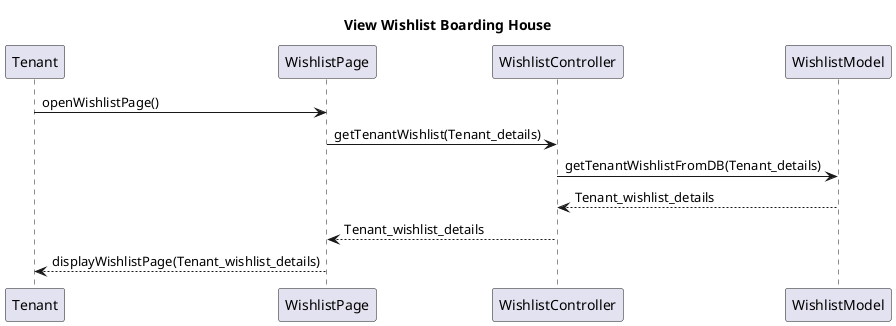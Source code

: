 @startuml
title View Wishlist Boarding House
Tenant -> WishlistPage: openWishlistPage()
WishlistPage -> WishlistController: getTenantWishlist(Tenant_details)
WishlistController -> WishlistModel: getTenantWishlistFromDB(Tenant_details)
WishlistController <-- WishlistModel: Tenant_wishlist_details
WishlistPage <-- WishlistController: Tenant_wishlist_details
Tenant <-- WishlistPage: displayWishlistPage(Tenant_wishlist_details)

@enduml